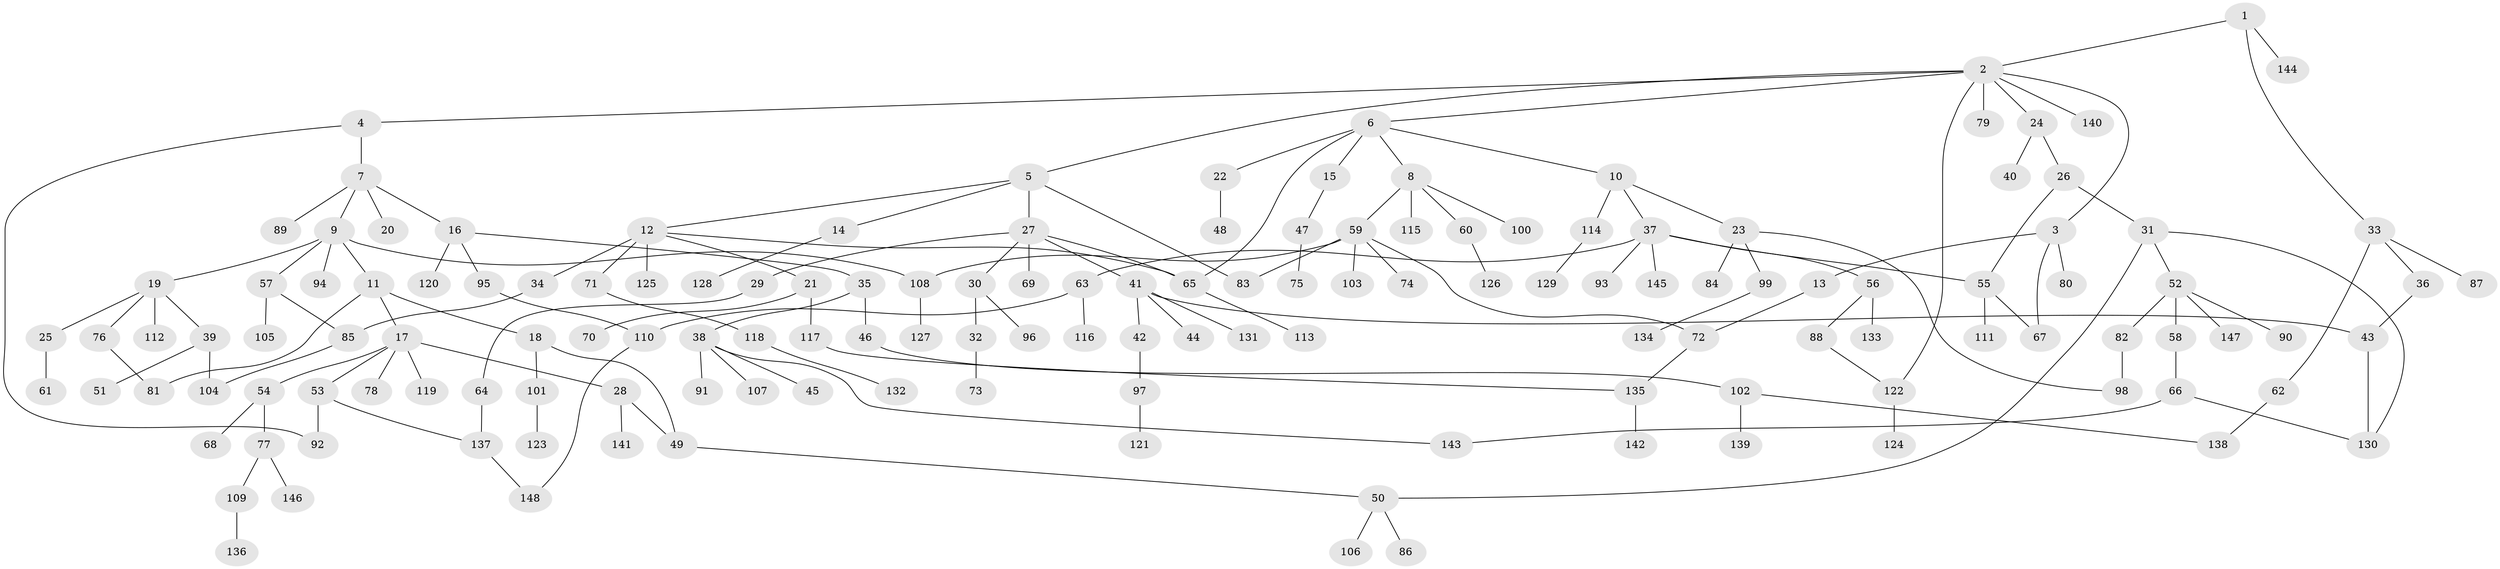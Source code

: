 // Generated by graph-tools (version 1.1) at 2025/01/03/09/25 03:01:03]
// undirected, 148 vertices, 171 edges
graph export_dot {
graph [start="1"]
  node [color=gray90,style=filled];
  1;
  2;
  3;
  4;
  5;
  6;
  7;
  8;
  9;
  10;
  11;
  12;
  13;
  14;
  15;
  16;
  17;
  18;
  19;
  20;
  21;
  22;
  23;
  24;
  25;
  26;
  27;
  28;
  29;
  30;
  31;
  32;
  33;
  34;
  35;
  36;
  37;
  38;
  39;
  40;
  41;
  42;
  43;
  44;
  45;
  46;
  47;
  48;
  49;
  50;
  51;
  52;
  53;
  54;
  55;
  56;
  57;
  58;
  59;
  60;
  61;
  62;
  63;
  64;
  65;
  66;
  67;
  68;
  69;
  70;
  71;
  72;
  73;
  74;
  75;
  76;
  77;
  78;
  79;
  80;
  81;
  82;
  83;
  84;
  85;
  86;
  87;
  88;
  89;
  90;
  91;
  92;
  93;
  94;
  95;
  96;
  97;
  98;
  99;
  100;
  101;
  102;
  103;
  104;
  105;
  106;
  107;
  108;
  109;
  110;
  111;
  112;
  113;
  114;
  115;
  116;
  117;
  118;
  119;
  120;
  121;
  122;
  123;
  124;
  125;
  126;
  127;
  128;
  129;
  130;
  131;
  132;
  133;
  134;
  135;
  136;
  137;
  138;
  139;
  140;
  141;
  142;
  143;
  144;
  145;
  146;
  147;
  148;
  1 -- 2;
  1 -- 33;
  1 -- 144;
  2 -- 3;
  2 -- 4;
  2 -- 5;
  2 -- 6;
  2 -- 24;
  2 -- 79;
  2 -- 122;
  2 -- 140;
  3 -- 13;
  3 -- 80;
  3 -- 67;
  4 -- 7;
  4 -- 92;
  5 -- 12;
  5 -- 14;
  5 -- 27;
  5 -- 83;
  6 -- 8;
  6 -- 10;
  6 -- 15;
  6 -- 22;
  6 -- 65;
  7 -- 9;
  7 -- 16;
  7 -- 20;
  7 -- 89;
  8 -- 59;
  8 -- 60;
  8 -- 100;
  8 -- 115;
  9 -- 11;
  9 -- 19;
  9 -- 57;
  9 -- 94;
  9 -- 108;
  10 -- 23;
  10 -- 37;
  10 -- 114;
  11 -- 17;
  11 -- 18;
  11 -- 81;
  12 -- 21;
  12 -- 34;
  12 -- 71;
  12 -- 125;
  12 -- 65;
  13 -- 72;
  14 -- 128;
  15 -- 47;
  16 -- 35;
  16 -- 95;
  16 -- 120;
  17 -- 28;
  17 -- 53;
  17 -- 54;
  17 -- 78;
  17 -- 119;
  18 -- 101;
  18 -- 49;
  19 -- 25;
  19 -- 39;
  19 -- 76;
  19 -- 112;
  21 -- 70;
  21 -- 117;
  22 -- 48;
  23 -- 84;
  23 -- 99;
  23 -- 98;
  24 -- 26;
  24 -- 40;
  25 -- 61;
  26 -- 31;
  26 -- 55;
  27 -- 29;
  27 -- 30;
  27 -- 41;
  27 -- 65;
  27 -- 69;
  28 -- 49;
  28 -- 141;
  29 -- 64;
  30 -- 32;
  30 -- 96;
  31 -- 50;
  31 -- 52;
  31 -- 130;
  32 -- 73;
  33 -- 36;
  33 -- 62;
  33 -- 87;
  34 -- 85;
  35 -- 38;
  35 -- 46;
  36 -- 43;
  37 -- 56;
  37 -- 63;
  37 -- 93;
  37 -- 145;
  37 -- 55;
  38 -- 45;
  38 -- 91;
  38 -- 107;
  38 -- 143;
  39 -- 51;
  39 -- 104;
  41 -- 42;
  41 -- 43;
  41 -- 44;
  41 -- 131;
  42 -- 97;
  43 -- 130;
  46 -- 102;
  47 -- 75;
  49 -- 50;
  50 -- 86;
  50 -- 106;
  52 -- 58;
  52 -- 82;
  52 -- 90;
  52 -- 147;
  53 -- 137;
  53 -- 92;
  54 -- 68;
  54 -- 77;
  55 -- 67;
  55 -- 111;
  56 -- 88;
  56 -- 133;
  57 -- 85;
  57 -- 105;
  58 -- 66;
  59 -- 74;
  59 -- 83;
  59 -- 103;
  59 -- 108;
  59 -- 72;
  60 -- 126;
  62 -- 138;
  63 -- 110;
  63 -- 116;
  64 -- 137;
  65 -- 113;
  66 -- 143;
  66 -- 130;
  71 -- 118;
  72 -- 135;
  76 -- 81;
  77 -- 109;
  77 -- 146;
  82 -- 98;
  85 -- 104;
  88 -- 122;
  95 -- 110;
  97 -- 121;
  99 -- 134;
  101 -- 123;
  102 -- 139;
  102 -- 138;
  108 -- 127;
  109 -- 136;
  110 -- 148;
  114 -- 129;
  117 -- 135;
  118 -- 132;
  122 -- 124;
  135 -- 142;
  137 -- 148;
}
